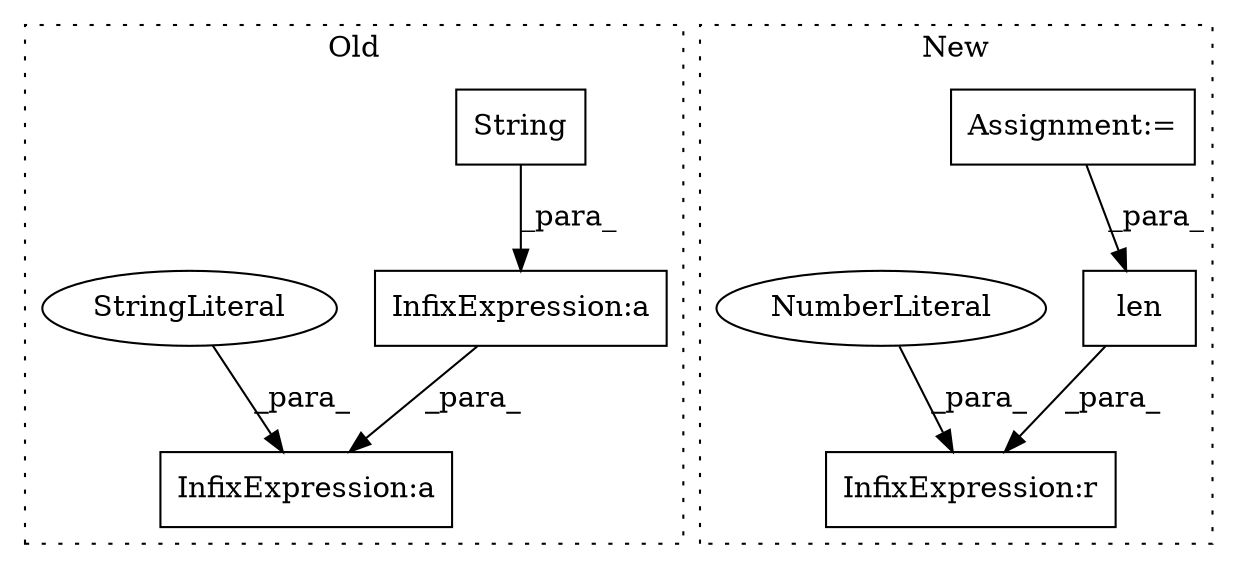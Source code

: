 digraph G {
subgraph cluster0 {
1 [label="String" a="32" s="14988,14996" l="7,1" shape="box"];
3 [label="InfixExpression:a" a="27" s="14998" l="3" shape="box"];
4 [label="StringLiteral" a="45" s="15001" l="6" shape="ellipse"];
5 [label="InfixExpression:a" a="27" s="14985" l="3" shape="box"];
label = "Old";
style="dotted";
}
subgraph cluster1 {
2 [label="len" a="32" s="14808,14820" l="4,1" shape="box"];
6 [label="Assignment:=" a="7" s="14780" l="3" shape="box"];
7 [label="InfixExpression:r" a="27" s="14821" l="3" shape="box"];
8 [label="NumberLiteral" a="34" s="14824" l="1" shape="ellipse"];
label = "New";
style="dotted";
}
1 -> 5 [label="_para_"];
2 -> 7 [label="_para_"];
4 -> 3 [label="_para_"];
5 -> 3 [label="_para_"];
6 -> 2 [label="_para_"];
8 -> 7 [label="_para_"];
}